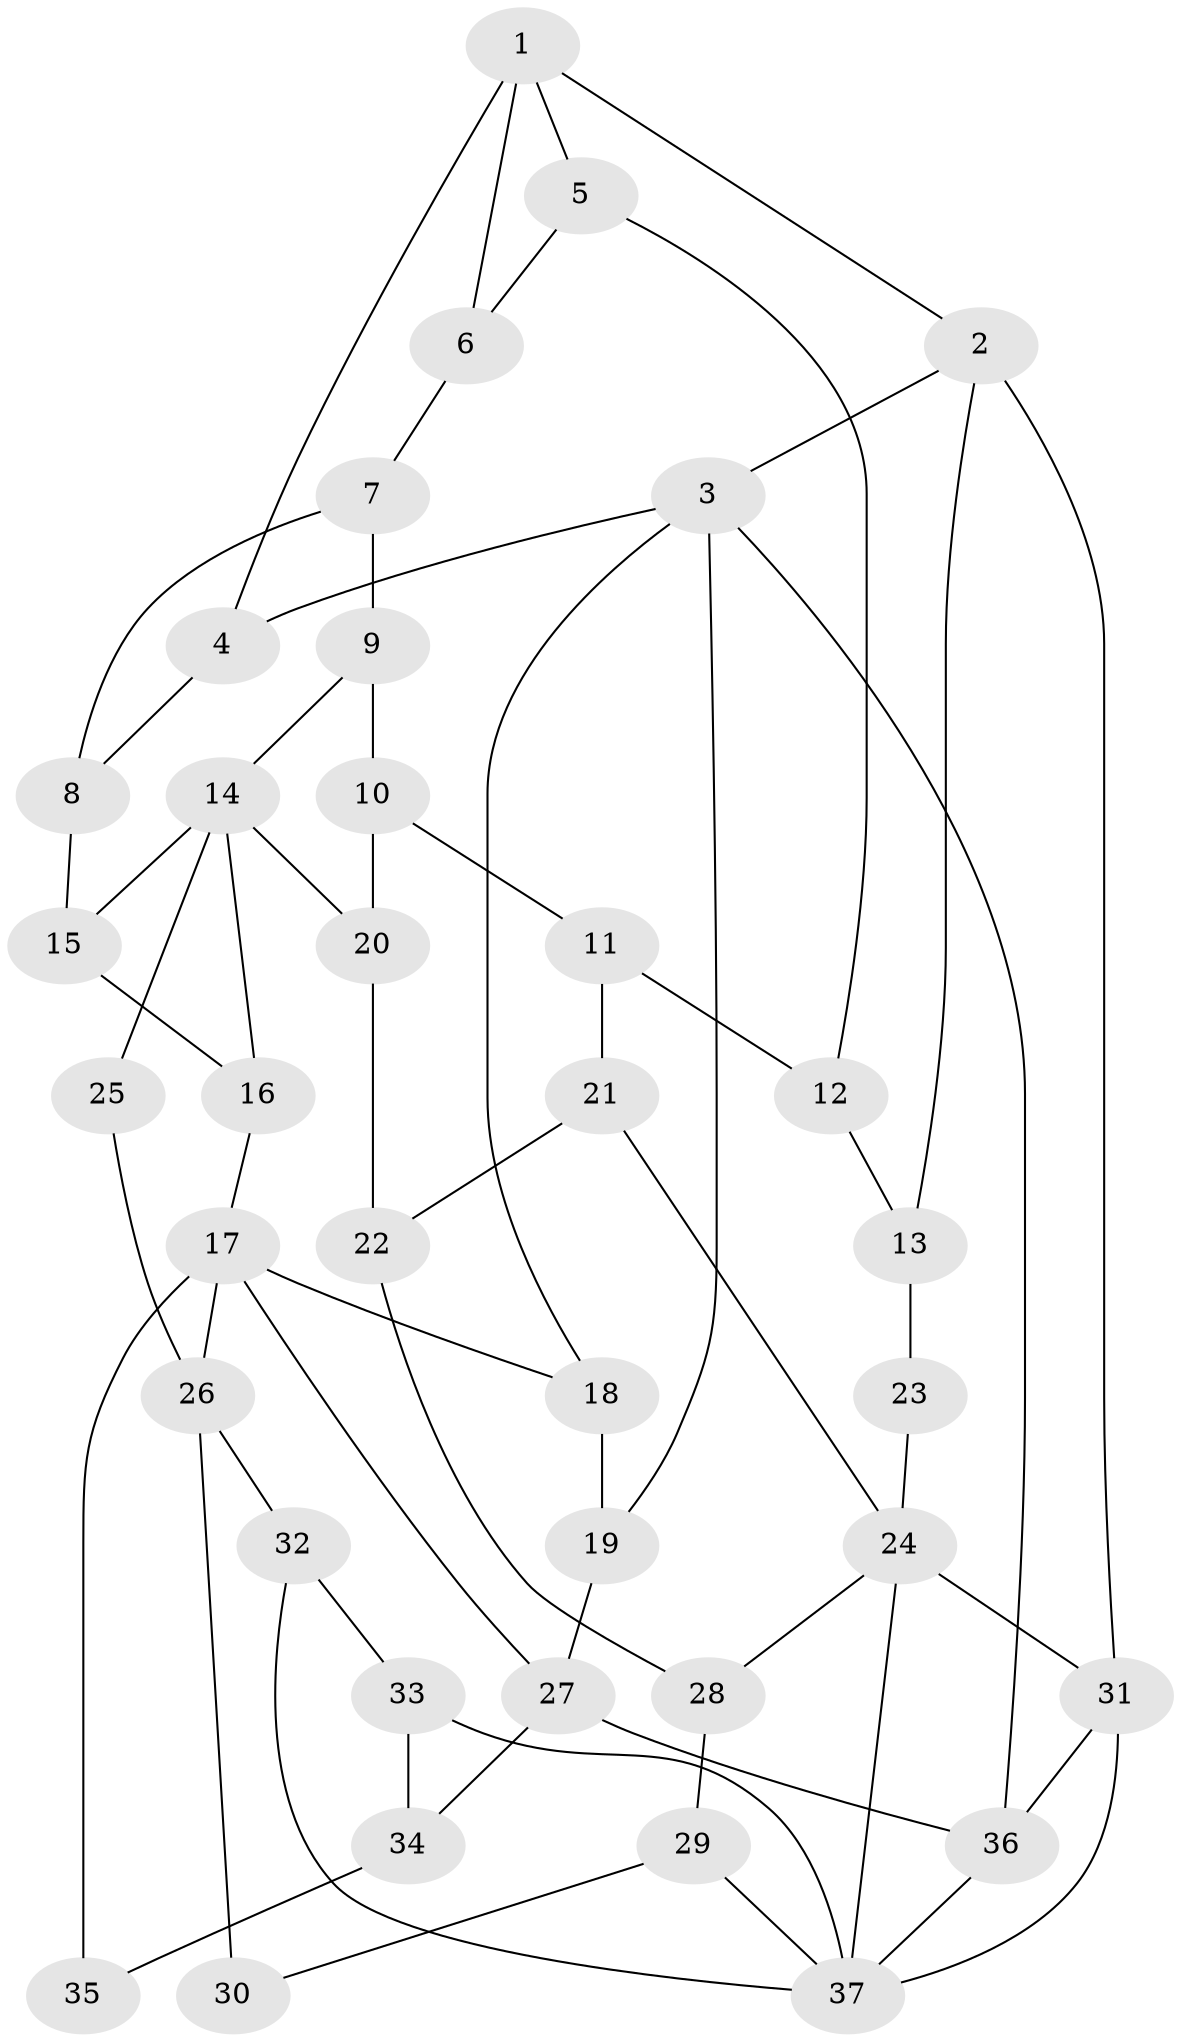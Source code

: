 // original degree distribution, {3: 0.03333333333333333, 5: 0.5666666666666667, 6: 0.18333333333333332, 4: 0.21666666666666667}
// Generated by graph-tools (version 1.1) at 2025/54/03/04/25 22:54:23]
// undirected, 37 vertices, 62 edges
graph export_dot {
  node [color=gray90,style=filled];
  1;
  2;
  3;
  4;
  5;
  6;
  7;
  8;
  9;
  10;
  11;
  12;
  13;
  14;
  15;
  16;
  17;
  18;
  19;
  20;
  21;
  22;
  23;
  24;
  25;
  26;
  27;
  28;
  29;
  30;
  31;
  32;
  33;
  34;
  35;
  36;
  37;
  1 -- 2 [weight=1.0];
  1 -- 4 [weight=1.0];
  1 -- 5 [weight=1.0];
  1 -- 6 [weight=1.0];
  2 -- 3 [weight=1.0];
  2 -- 13 [weight=1.0];
  2 -- 31 [weight=1.0];
  3 -- 4 [weight=1.0];
  3 -- 18 [weight=1.0];
  3 -- 19 [weight=1.0];
  3 -- 36 [weight=1.0];
  4 -- 8 [weight=1.0];
  5 -- 6 [weight=1.0];
  5 -- 12 [weight=1.0];
  6 -- 7 [weight=1.0];
  7 -- 8 [weight=1.0];
  7 -- 9 [weight=1.0];
  8 -- 15 [weight=1.0];
  9 -- 10 [weight=1.0];
  9 -- 14 [weight=1.0];
  10 -- 11 [weight=1.0];
  10 -- 20 [weight=1.0];
  11 -- 12 [weight=1.0];
  11 -- 21 [weight=1.0];
  12 -- 13 [weight=1.0];
  13 -- 23 [weight=1.0];
  14 -- 15 [weight=1.0];
  14 -- 16 [weight=1.0];
  14 -- 20 [weight=1.0];
  14 -- 25 [weight=2.0];
  15 -- 16 [weight=1.0];
  16 -- 17 [weight=1.0];
  17 -- 18 [weight=1.0];
  17 -- 26 [weight=1.0];
  17 -- 27 [weight=1.0];
  17 -- 35 [weight=2.0];
  18 -- 19 [weight=1.0];
  19 -- 27 [weight=1.0];
  20 -- 22 [weight=1.0];
  21 -- 22 [weight=1.0];
  21 -- 24 [weight=1.0];
  22 -- 28 [weight=1.0];
  23 -- 24 [weight=2.0];
  24 -- 28 [weight=1.0];
  24 -- 31 [weight=1.0];
  24 -- 37 [weight=1.0];
  25 -- 26 [weight=2.0];
  26 -- 30 [weight=2.0];
  26 -- 32 [weight=1.0];
  27 -- 34 [weight=1.0];
  27 -- 36 [weight=1.0];
  28 -- 29 [weight=1.0];
  29 -- 30 [weight=1.0];
  29 -- 37 [weight=1.0];
  31 -- 36 [weight=1.0];
  31 -- 37 [weight=1.0];
  32 -- 33 [weight=1.0];
  32 -- 37 [weight=1.0];
  33 -- 34 [weight=1.0];
  33 -- 37 [weight=1.0];
  34 -- 35 [weight=1.0];
  36 -- 37 [weight=1.0];
}
